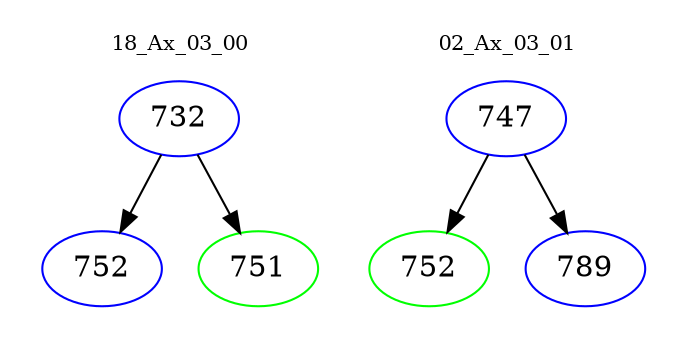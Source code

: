 digraph{
subgraph cluster_0 {
color = white
label = "18_Ax_03_00";
fontsize=10;
T0_732 [label="732", color="blue"]
T0_732 -> T0_752 [color="black"]
T0_752 [label="752", color="blue"]
T0_732 -> T0_751 [color="black"]
T0_751 [label="751", color="green"]
}
subgraph cluster_1 {
color = white
label = "02_Ax_03_01";
fontsize=10;
T1_747 [label="747", color="blue"]
T1_747 -> T1_752 [color="black"]
T1_752 [label="752", color="green"]
T1_747 -> T1_789 [color="black"]
T1_789 [label="789", color="blue"]
}
}
